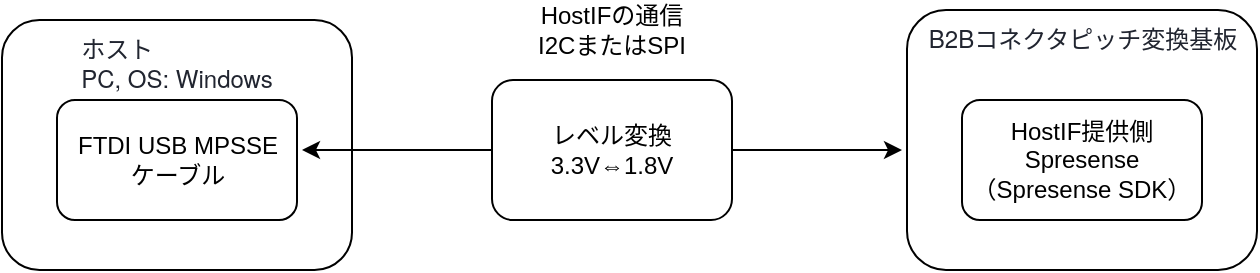 <mxfile>
    <diagram id="AJdf-G52WvC_ri3ZTvWX" name="ページ1">
        <mxGraphModel dx="1142" dy="254" grid="1" gridSize="10" guides="1" tooltips="1" connect="1" arrows="1" fold="1" page="1" pageScale="1" pageWidth="1169" pageHeight="827" math="0" shadow="0">
            <root>
                <mxCell id="0"/>
                <mxCell id="1" parent="0"/>
                <mxCell id="4" style="edgeStyle=none;html=1;endArrow=classic;endFill=1;startArrow=none;startFill=1;" parent="1" source="7" edge="1">
                    <mxGeometry relative="1" as="geometry">
                        <mxPoint x="700" y="105" as="targetPoint"/>
                    </mxGeometry>
                </mxCell>
                <mxCell id="2" value="FTDI USB MPSSE&lt;br&gt;ケーブル" style="rounded=1;whiteSpace=wrap;html=1;" parent="1" vertex="1">
                    <mxGeometry x="277.5" y="80" width="120" height="60" as="geometry"/>
                </mxCell>
                <mxCell id="3" value="HostIF提供側&lt;br&gt;Spresense（Spresense SDK）" style="rounded=1;whiteSpace=wrap;html=1;" parent="1" vertex="1">
                    <mxGeometry x="730" y="80" width="120" height="60" as="geometry"/>
                </mxCell>
                <mxCell id="5" value="HostIFの通信&lt;br&gt;I2CまたはSPI" style="text;html=1;strokeColor=none;fillColor=none;align=center;verticalAlign=middle;whiteSpace=wrap;rounded=0;" parent="1" vertex="1">
                    <mxGeometry x="510" y="30" width="90" height="30" as="geometry"/>
                </mxCell>
                <mxCell id="6" value="&lt;span style=&quot;color: rgb(33, 37, 48); font-family: SST, &amp;quot;Helvetica Neue&amp;quot;, Helvetica, Arial, sans-serif; text-align: start;&quot;&gt;&lt;font style=&quot;font-size: 12px;&quot;&gt;B2Bコネクタピッチ変換基板&lt;/font&gt;&lt;/span&gt;" style="rounded=1;whiteSpace=wrap;html=1;verticalAlign=top;labelBackgroundColor=none;fillColor=none;" parent="1" vertex="1">
                    <mxGeometry x="702.5" y="35" width="175" height="130" as="geometry"/>
                </mxCell>
                <mxCell id="8" value="" style="edgeStyle=none;html=1;endArrow=none;endFill=1;startArrow=classic;startFill=1;entryX=0.042;entryY=0.5;entryDx=0;entryDy=0;entryPerimeter=0;" parent="1" target="7" edge="1">
                    <mxGeometry relative="1" as="geometry">
                        <mxPoint x="400" y="105" as="sourcePoint"/>
                        <mxPoint x="490" y="110" as="targetPoint"/>
                    </mxGeometry>
                </mxCell>
                <mxCell id="7" value="レベル変換&lt;br&gt;3.3V⇔1.8V" style="rounded=1;whiteSpace=wrap;html=1;" parent="1" vertex="1">
                    <mxGeometry x="495" y="70" width="120" height="70" as="geometry"/>
                </mxCell>
                <mxCell id="9" value="&lt;div style=&quot;text-align: start;&quot;&gt;&lt;span style=&quot;background-color: initial;&quot;&gt;&lt;font face=&quot;SST, Helvetica Neue, Helvetica, Arial, sans-serif&quot; color=&quot;#212530&quot;&gt;ホスト&lt;/font&gt;&lt;/span&gt;&lt;/div&gt;&lt;div style=&quot;text-align: start;&quot;&gt;&lt;font face=&quot;SST, Helvetica Neue, Helvetica, Arial, sans-serif&quot; color=&quot;#212530&quot;&gt;PC, OS: Windows&lt;/font&gt;&lt;/div&gt;" style="rounded=1;whiteSpace=wrap;html=1;verticalAlign=top;labelBackgroundColor=none;fillColor=none;" parent="1" vertex="1">
                    <mxGeometry x="250" y="40" width="175" height="125" as="geometry"/>
                </mxCell>
            </root>
        </mxGraphModel>
    </diagram>
</mxfile>